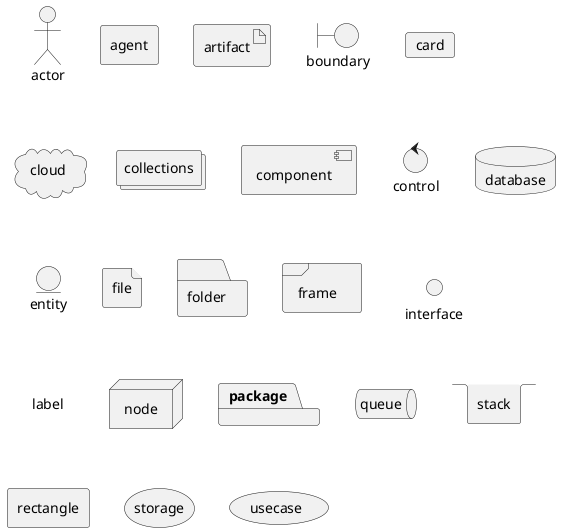 @startuml
actor actor
agent agent
artifact artifact
boundary boundary
card card
cloud cloud
collections collections
component component
control control
database database
entity entity
file file
folder folder
frame frame
interface interface
label label
node node
package package
queue queue
stack stack
rectangle rectangle
storage storage
usecase usecase
@enduml